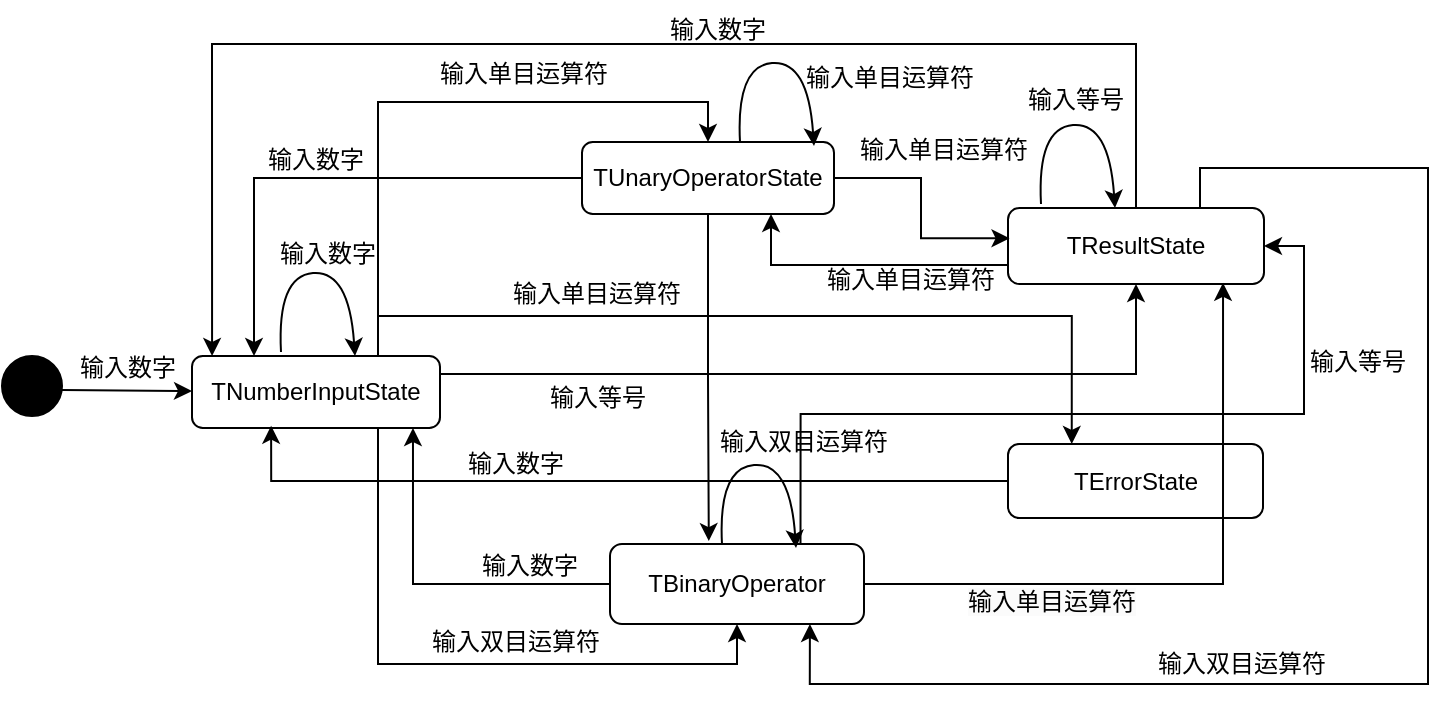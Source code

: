 <mxfile version="21.4.0" type="github">
  <diagram name="第 1 页" id="b3edpHO0o_XBkNvwWTvV">
    <mxGraphModel dx="989" dy="549" grid="0" gridSize="10" guides="1" tooltips="1" connect="1" arrows="1" fold="1" page="1" pageScale="1" pageWidth="827" pageHeight="1169" math="0" shadow="0">
      <root>
        <mxCell id="0" />
        <mxCell id="1" parent="0" />
        <mxCell id="Rt7cz5hr1q7wc7oKEFNd-61" value="" style="group" vertex="1" connectable="0" parent="1">
          <mxGeometry x="17" y="103" width="713" height="347" as="geometry" />
        </mxCell>
        <mxCell id="Rt7cz5hr1q7wc7oKEFNd-10" value="TErrorState" style="rounded=1;whiteSpace=wrap;html=1;movable=1;resizable=1;rotatable=1;deletable=1;editable=1;locked=0;connectable=1;" vertex="1" parent="Rt7cz5hr1q7wc7oKEFNd-61">
          <mxGeometry x="503" y="222" width="127.5" height="37" as="geometry" />
        </mxCell>
        <mxCell id="Rt7cz5hr1q7wc7oKEFNd-19" style="edgeStyle=orthogonalEdgeStyle;rounded=0;orthogonalLoop=1;jettySize=auto;html=1;exitX=0.75;exitY=0;exitDx=0;exitDy=0;entryX=0.25;entryY=0;entryDx=0;entryDy=0;movable=1;resizable=1;rotatable=1;deletable=1;editable=1;locked=0;connectable=1;" edge="1" parent="Rt7cz5hr1q7wc7oKEFNd-61" source="Rt7cz5hr1q7wc7oKEFNd-2" target="Rt7cz5hr1q7wc7oKEFNd-10">
          <mxGeometry relative="1" as="geometry" />
        </mxCell>
        <mxCell id="Rt7cz5hr1q7wc7oKEFNd-2" value="TNumberInputState" style="rounded=1;whiteSpace=wrap;html=1;movable=1;resizable=1;rotatable=1;deletable=1;editable=1;locked=0;connectable=1;" vertex="1" parent="Rt7cz5hr1q7wc7oKEFNd-61">
          <mxGeometry x="95" y="178" width="124" height="36" as="geometry" />
        </mxCell>
        <mxCell id="Rt7cz5hr1q7wc7oKEFNd-46" style="edgeStyle=orthogonalEdgeStyle;rounded=0;orthogonalLoop=1;jettySize=auto;html=1;exitX=0;exitY=0.5;exitDx=0;exitDy=0;entryX=0.319;entryY=0.968;entryDx=0;entryDy=0;entryPerimeter=0;movable=1;resizable=1;rotatable=1;deletable=1;editable=1;locked=0;connectable=1;" edge="1" parent="Rt7cz5hr1q7wc7oKEFNd-61" source="Rt7cz5hr1q7wc7oKEFNd-10" target="Rt7cz5hr1q7wc7oKEFNd-2">
          <mxGeometry relative="1" as="geometry" />
        </mxCell>
        <mxCell id="Rt7cz5hr1q7wc7oKEFNd-4" value="" style="ellipse;fillColor=strokeColor;html=1;movable=1;resizable=1;rotatable=1;deletable=1;editable=1;locked=0;connectable=1;" vertex="1" parent="Rt7cz5hr1q7wc7oKEFNd-61">
          <mxGeometry y="178" width="30" height="30" as="geometry" />
        </mxCell>
        <mxCell id="Rt7cz5hr1q7wc7oKEFNd-37" style="edgeStyle=orthogonalEdgeStyle;rounded=0;orthogonalLoop=1;jettySize=auto;html=1;exitX=0;exitY=0.5;exitDx=0;exitDy=0;entryX=0.25;entryY=0;entryDx=0;entryDy=0;movable=1;resizable=1;rotatable=1;deletable=1;editable=1;locked=0;connectable=1;" edge="1" parent="Rt7cz5hr1q7wc7oKEFNd-61" source="Rt7cz5hr1q7wc7oKEFNd-6" target="Rt7cz5hr1q7wc7oKEFNd-2">
          <mxGeometry relative="1" as="geometry" />
        </mxCell>
        <mxCell id="Rt7cz5hr1q7wc7oKEFNd-6" value="TUnaryOperatorState" style="rounded=1;whiteSpace=wrap;html=1;movable=1;resizable=1;rotatable=1;deletable=1;editable=1;locked=0;connectable=1;" vertex="1" parent="Rt7cz5hr1q7wc7oKEFNd-61">
          <mxGeometry x="290" y="71" width="126" height="36" as="geometry" />
        </mxCell>
        <mxCell id="Rt7cz5hr1q7wc7oKEFNd-16" style="edgeStyle=orthogonalEdgeStyle;rounded=0;orthogonalLoop=1;jettySize=auto;html=1;exitX=0.75;exitY=0;exitDx=0;exitDy=0;entryX=0.5;entryY=0;entryDx=0;entryDy=0;movable=1;resizable=1;rotatable=1;deletable=1;editable=1;locked=0;connectable=1;" edge="1" parent="Rt7cz5hr1q7wc7oKEFNd-61" source="Rt7cz5hr1q7wc7oKEFNd-2" target="Rt7cz5hr1q7wc7oKEFNd-6">
          <mxGeometry relative="1" as="geometry" />
        </mxCell>
        <mxCell id="Rt7cz5hr1q7wc7oKEFNd-35" style="edgeStyle=orthogonalEdgeStyle;rounded=0;orthogonalLoop=1;jettySize=auto;html=1;exitX=0;exitY=0.5;exitDx=0;exitDy=0;entryX=0.891;entryY=1;entryDx=0;entryDy=0;entryPerimeter=0;movable=1;resizable=1;rotatable=1;deletable=1;editable=1;locked=0;connectable=1;" edge="1" parent="Rt7cz5hr1q7wc7oKEFNd-61" source="Rt7cz5hr1q7wc7oKEFNd-7" target="Rt7cz5hr1q7wc7oKEFNd-2">
          <mxGeometry relative="1" as="geometry" />
        </mxCell>
        <mxCell id="Rt7cz5hr1q7wc7oKEFNd-7" value="TBinaryOperator" style="rounded=1;whiteSpace=wrap;html=1;movable=1;resizable=1;rotatable=1;deletable=1;editable=1;locked=0;connectable=1;" vertex="1" parent="Rt7cz5hr1q7wc7oKEFNd-61">
          <mxGeometry x="304" y="272" width="127" height="40" as="geometry" />
        </mxCell>
        <mxCell id="Rt7cz5hr1q7wc7oKEFNd-20" style="edgeStyle=orthogonalEdgeStyle;rounded=0;orthogonalLoop=1;jettySize=auto;html=1;exitX=0.75;exitY=1;exitDx=0;exitDy=0;entryX=0.5;entryY=1;entryDx=0;entryDy=0;movable=1;resizable=1;rotatable=1;deletable=1;editable=1;locked=0;connectable=1;" edge="1" parent="Rt7cz5hr1q7wc7oKEFNd-61" source="Rt7cz5hr1q7wc7oKEFNd-2" target="Rt7cz5hr1q7wc7oKEFNd-7">
          <mxGeometry relative="1" as="geometry" />
        </mxCell>
        <mxCell id="Rt7cz5hr1q7wc7oKEFNd-28" style="edgeStyle=orthogonalEdgeStyle;rounded=0;orthogonalLoop=1;jettySize=auto;html=1;exitX=0.5;exitY=1;exitDx=0;exitDy=0;entryX=0.389;entryY=-0.036;entryDx=0;entryDy=0;entryPerimeter=0;movable=1;resizable=1;rotatable=1;deletable=1;editable=1;locked=0;connectable=1;" edge="1" parent="Rt7cz5hr1q7wc7oKEFNd-61" source="Rt7cz5hr1q7wc7oKEFNd-6" target="Rt7cz5hr1q7wc7oKEFNd-7">
          <mxGeometry relative="1" as="geometry" />
        </mxCell>
        <mxCell id="Rt7cz5hr1q7wc7oKEFNd-39" style="edgeStyle=orthogonalEdgeStyle;rounded=0;orthogonalLoop=1;jettySize=auto;html=1;exitX=0.5;exitY=0;exitDx=0;exitDy=0;entryX=0.081;entryY=0;entryDx=0;entryDy=0;entryPerimeter=0;movable=1;resizable=1;rotatable=1;deletable=1;editable=1;locked=0;connectable=1;" edge="1" parent="Rt7cz5hr1q7wc7oKEFNd-61" source="Rt7cz5hr1q7wc7oKEFNd-9" target="Rt7cz5hr1q7wc7oKEFNd-2">
          <mxGeometry relative="1" as="geometry">
            <mxPoint x="105" y="-61" as="targetPoint" />
            <Array as="points">
              <mxPoint x="567" y="22" />
              <mxPoint x="105" y="22" />
            </Array>
          </mxGeometry>
        </mxCell>
        <mxCell id="Rt7cz5hr1q7wc7oKEFNd-41" style="edgeStyle=orthogonalEdgeStyle;rounded=0;orthogonalLoop=1;jettySize=auto;html=1;exitX=0;exitY=0.75;exitDx=0;exitDy=0;entryX=0.75;entryY=1;entryDx=0;entryDy=0;movable=1;resizable=1;rotatable=1;deletable=1;editable=1;locked=0;connectable=1;" edge="1" parent="Rt7cz5hr1q7wc7oKEFNd-61" source="Rt7cz5hr1q7wc7oKEFNd-9" target="Rt7cz5hr1q7wc7oKEFNd-6">
          <mxGeometry relative="1" as="geometry" />
        </mxCell>
        <mxCell id="Rt7cz5hr1q7wc7oKEFNd-44" style="edgeStyle=orthogonalEdgeStyle;rounded=0;orthogonalLoop=1;jettySize=auto;html=1;exitX=0.75;exitY=0;exitDx=0;exitDy=0;entryX=0.787;entryY=1;entryDx=0;entryDy=0;entryPerimeter=0;movable=1;resizable=1;rotatable=1;deletable=1;editable=1;locked=0;connectable=1;" edge="1" parent="Rt7cz5hr1q7wc7oKEFNd-61" source="Rt7cz5hr1q7wc7oKEFNd-9" target="Rt7cz5hr1q7wc7oKEFNd-7">
          <mxGeometry relative="1" as="geometry">
            <mxPoint x="728" y="355" as="targetPoint" />
            <Array as="points">
              <mxPoint x="599" y="84" />
              <mxPoint x="713" y="84" />
              <mxPoint x="713" y="342" />
              <mxPoint x="404" y="342" />
            </Array>
          </mxGeometry>
        </mxCell>
        <mxCell id="Rt7cz5hr1q7wc7oKEFNd-9" value="TResultState" style="rounded=1;whiteSpace=wrap;html=1;movable=1;resizable=1;rotatable=1;deletable=1;editable=1;locked=0;connectable=1;" vertex="1" parent="Rt7cz5hr1q7wc7oKEFNd-61">
          <mxGeometry x="503" y="104" width="128" height="38" as="geometry" />
        </mxCell>
        <mxCell id="Rt7cz5hr1q7wc7oKEFNd-18" style="edgeStyle=orthogonalEdgeStyle;rounded=0;orthogonalLoop=1;jettySize=auto;html=1;exitX=1;exitY=0.25;exitDx=0;exitDy=0;movable=1;resizable=1;rotatable=1;deletable=1;editable=1;locked=0;connectable=1;" edge="1" parent="Rt7cz5hr1q7wc7oKEFNd-61" source="Rt7cz5hr1q7wc7oKEFNd-2" target="Rt7cz5hr1q7wc7oKEFNd-9">
          <mxGeometry relative="1" as="geometry" />
        </mxCell>
        <mxCell id="Rt7cz5hr1q7wc7oKEFNd-26" style="edgeStyle=orthogonalEdgeStyle;rounded=0;orthogonalLoop=1;jettySize=auto;html=1;exitX=1;exitY=0.5;exitDx=0;exitDy=0;entryX=0.006;entryY=0.398;entryDx=0;entryDy=0;entryPerimeter=0;movable=1;resizable=1;rotatable=1;deletable=1;editable=1;locked=0;connectable=1;" edge="1" parent="Rt7cz5hr1q7wc7oKEFNd-61" source="Rt7cz5hr1q7wc7oKEFNd-6" target="Rt7cz5hr1q7wc7oKEFNd-9">
          <mxGeometry relative="1" as="geometry" />
        </mxCell>
        <mxCell id="Rt7cz5hr1q7wc7oKEFNd-31" style="edgeStyle=orthogonalEdgeStyle;rounded=0;orthogonalLoop=1;jettySize=auto;html=1;exitX=1;exitY=0.5;exitDx=0;exitDy=0;entryX=0.84;entryY=0.985;entryDx=0;entryDy=0;entryPerimeter=0;movable=1;resizable=1;rotatable=1;deletable=1;editable=1;locked=0;connectable=1;" edge="1" parent="Rt7cz5hr1q7wc7oKEFNd-61" source="Rt7cz5hr1q7wc7oKEFNd-7" target="Rt7cz5hr1q7wc7oKEFNd-9">
          <mxGeometry relative="1" as="geometry" />
        </mxCell>
        <mxCell id="Rt7cz5hr1q7wc7oKEFNd-33" style="edgeStyle=orthogonalEdgeStyle;rounded=0;orthogonalLoop=1;jettySize=auto;html=1;exitX=0.75;exitY=0;exitDx=0;exitDy=0;entryX=1;entryY=0.5;entryDx=0;entryDy=0;movable=1;resizable=1;rotatable=1;deletable=1;editable=1;locked=0;connectable=1;" edge="1" parent="Rt7cz5hr1q7wc7oKEFNd-61" source="Rt7cz5hr1q7wc7oKEFNd-7" target="Rt7cz5hr1q7wc7oKEFNd-9">
          <mxGeometry relative="1" as="geometry" />
        </mxCell>
        <mxCell id="Rt7cz5hr1q7wc7oKEFNd-11" value="" style="endArrow=classic;html=1;rounded=0;movable=1;resizable=1;rotatable=1;deletable=1;editable=1;locked=0;connectable=1;" edge="1" parent="Rt7cz5hr1q7wc7oKEFNd-61" target="Rt7cz5hr1q7wc7oKEFNd-2">
          <mxGeometry width="50" height="50" relative="1" as="geometry">
            <mxPoint x="30" y="195" as="sourcePoint" />
            <mxPoint x="80" y="145" as="targetPoint" />
          </mxGeometry>
        </mxCell>
        <mxCell id="Rt7cz5hr1q7wc7oKEFNd-21" value="输入数字" style="text;html=1;strokeColor=none;fillColor=none;align=center;verticalAlign=middle;whiteSpace=wrap;rounded=0;movable=1;resizable=1;rotatable=1;deletable=1;editable=1;locked=0;connectable=1;" vertex="1" parent="Rt7cz5hr1q7wc7oKEFNd-61">
          <mxGeometry x="33" y="169" width="60" height="30" as="geometry" />
        </mxCell>
        <mxCell id="Rt7cz5hr1q7wc7oKEFNd-22" value="输入单目运算符" style="text;html=1;strokeColor=none;fillColor=none;align=center;verticalAlign=middle;whiteSpace=wrap;rounded=0;movable=1;resizable=1;rotatable=1;deletable=1;editable=1;locked=0;connectable=1;" vertex="1" parent="Rt7cz5hr1q7wc7oKEFNd-61">
          <mxGeometry x="214" y="22" width="94" height="30" as="geometry" />
        </mxCell>
        <mxCell id="Rt7cz5hr1q7wc7oKEFNd-23" value="输入单目运算符" style="text;html=1;strokeColor=none;fillColor=none;align=center;verticalAlign=middle;whiteSpace=wrap;rounded=0;movable=1;resizable=1;rotatable=1;deletable=1;editable=1;locked=0;connectable=1;" vertex="1" parent="Rt7cz5hr1q7wc7oKEFNd-61">
          <mxGeometry x="250" y="132" width="95" height="30" as="geometry" />
        </mxCell>
        <mxCell id="Rt7cz5hr1q7wc7oKEFNd-24" value="输入等号" style="text;html=1;strokeColor=none;fillColor=none;align=center;verticalAlign=middle;whiteSpace=wrap;rounded=0;movable=1;resizable=1;rotatable=1;deletable=1;editable=1;locked=0;connectable=1;" vertex="1" parent="Rt7cz5hr1q7wc7oKEFNd-61">
          <mxGeometry x="267.5" y="184" width="60" height="30" as="geometry" />
        </mxCell>
        <mxCell id="Rt7cz5hr1q7wc7oKEFNd-25" value="输入双目运算符" style="text;html=1;strokeColor=none;fillColor=none;align=center;verticalAlign=middle;whiteSpace=wrap;rounded=0;movable=1;resizable=1;rotatable=1;deletable=1;editable=1;locked=0;connectable=1;" vertex="1" parent="Rt7cz5hr1q7wc7oKEFNd-61">
          <mxGeometry x="206" y="306" width="102" height="30" as="geometry" />
        </mxCell>
        <mxCell id="Rt7cz5hr1q7wc7oKEFNd-27" value="输入单目运算符" style="text;html=1;strokeColor=none;fillColor=none;align=center;verticalAlign=middle;whiteSpace=wrap;rounded=0;movable=1;resizable=1;rotatable=1;deletable=1;editable=1;locked=0;connectable=1;" vertex="1" parent="Rt7cz5hr1q7wc7oKEFNd-61">
          <mxGeometry x="424" y="60" width="94" height="30" as="geometry" />
        </mxCell>
        <mxCell id="Rt7cz5hr1q7wc7oKEFNd-29" value="输入双目运算符" style="text;html=1;strokeColor=none;fillColor=none;align=center;verticalAlign=middle;whiteSpace=wrap;rounded=0;movable=1;resizable=1;rotatable=1;deletable=1;editable=1;locked=0;connectable=1;" vertex="1" parent="Rt7cz5hr1q7wc7oKEFNd-61">
          <mxGeometry x="355" y="210" width="92" height="21" as="geometry" />
        </mxCell>
        <mxCell id="Rt7cz5hr1q7wc7oKEFNd-32" value="&lt;span style=&quot;color: rgb(0, 0, 0); font-family: Helvetica; font-size: 12px; font-style: normal; font-variant-ligatures: normal; font-variant-caps: normal; font-weight: 400; letter-spacing: normal; orphans: 2; text-align: center; text-indent: 0px; text-transform: none; widows: 2; word-spacing: 0px; -webkit-text-stroke-width: 0px; background-color: rgb(251, 251, 251); text-decoration-thickness: initial; text-decoration-style: initial; text-decoration-color: initial; float: none; display: inline !important;&quot;&gt;输入单目运算符&lt;/span&gt;" style="text;whiteSpace=wrap;html=1;movable=1;resizable=1;rotatable=1;deletable=1;editable=1;locked=0;connectable=1;" vertex="1" parent="Rt7cz5hr1q7wc7oKEFNd-61">
          <mxGeometry x="481.001" y="286.999" width="112" height="36" as="geometry" />
        </mxCell>
        <mxCell id="Rt7cz5hr1q7wc7oKEFNd-34" value="输入等号" style="text;html=1;strokeColor=none;fillColor=none;align=center;verticalAlign=middle;whiteSpace=wrap;rounded=0;movable=1;resizable=1;rotatable=1;deletable=1;editable=1;locked=0;connectable=1;" vertex="1" parent="Rt7cz5hr1q7wc7oKEFNd-61">
          <mxGeometry x="648" y="166" width="60" height="30" as="geometry" />
        </mxCell>
        <mxCell id="Rt7cz5hr1q7wc7oKEFNd-36" value="输入数字" style="text;html=1;strokeColor=none;fillColor=none;align=center;verticalAlign=middle;whiteSpace=wrap;rounded=0;movable=1;resizable=1;rotatable=1;deletable=1;editable=1;locked=0;connectable=1;" vertex="1" parent="Rt7cz5hr1q7wc7oKEFNd-61">
          <mxGeometry x="234" y="268" width="60" height="30" as="geometry" />
        </mxCell>
        <mxCell id="Rt7cz5hr1q7wc7oKEFNd-38" value="输入数字" style="text;html=1;strokeColor=none;fillColor=none;align=center;verticalAlign=middle;whiteSpace=wrap;rounded=0;movable=1;resizable=1;rotatable=1;deletable=1;editable=1;locked=0;connectable=1;" vertex="1" parent="Rt7cz5hr1q7wc7oKEFNd-61">
          <mxGeometry x="127" y="65" width="60" height="30" as="geometry" />
        </mxCell>
        <mxCell id="Rt7cz5hr1q7wc7oKEFNd-40" value="输入数字" style="text;html=1;strokeColor=none;fillColor=none;align=center;verticalAlign=middle;whiteSpace=wrap;rounded=0;movable=1;resizable=1;rotatable=1;deletable=1;editable=1;locked=0;connectable=1;" vertex="1" parent="Rt7cz5hr1q7wc7oKEFNd-61">
          <mxGeometry x="327.5" width="60" height="30" as="geometry" />
        </mxCell>
        <mxCell id="Rt7cz5hr1q7wc7oKEFNd-42" value="输入单目运算符" style="text;html=1;strokeColor=none;fillColor=none;align=center;verticalAlign=middle;whiteSpace=wrap;rounded=0;movable=1;resizable=1;rotatable=1;deletable=1;editable=1;locked=0;connectable=1;" vertex="1" parent="Rt7cz5hr1q7wc7oKEFNd-61">
          <mxGeometry x="409" y="125" width="91" height="30" as="geometry" />
        </mxCell>
        <mxCell id="Rt7cz5hr1q7wc7oKEFNd-45" value="输入双目运算符" style="text;html=1;strokeColor=none;fillColor=none;align=center;verticalAlign=middle;whiteSpace=wrap;rounded=0;movable=1;resizable=1;rotatable=1;deletable=1;editable=1;locked=0;connectable=1;" vertex="1" parent="Rt7cz5hr1q7wc7oKEFNd-61">
          <mxGeometry x="576" y="317" width="88" height="30" as="geometry" />
        </mxCell>
        <mxCell id="Rt7cz5hr1q7wc7oKEFNd-47" value="输入数字" style="text;html=1;strokeColor=none;fillColor=none;align=center;verticalAlign=middle;whiteSpace=wrap;rounded=0;movable=1;resizable=1;rotatable=1;deletable=1;editable=1;locked=0;connectable=1;" vertex="1" parent="Rt7cz5hr1q7wc7oKEFNd-61">
          <mxGeometry x="227" y="217" width="60" height="30" as="geometry" />
        </mxCell>
        <mxCell id="Rt7cz5hr1q7wc7oKEFNd-48" value="" style="curved=1;endArrow=classic;html=1;rounded=0;movable=1;resizable=1;rotatable=1;deletable=1;editable=1;locked=0;connectable=1;" edge="1" parent="Rt7cz5hr1q7wc7oKEFNd-61">
          <mxGeometry width="50" height="50" relative="1" as="geometry">
            <mxPoint x="369" y="71" as="sourcePoint" />
            <mxPoint x="406" y="73" as="targetPoint" />
            <Array as="points">
              <mxPoint x="367" y="33" />
              <mxPoint x="403" y="30" />
            </Array>
          </mxGeometry>
        </mxCell>
        <mxCell id="Rt7cz5hr1q7wc7oKEFNd-50" value="输入单目运算符" style="text;html=1;strokeColor=none;fillColor=none;align=center;verticalAlign=middle;whiteSpace=wrap;rounded=0;movable=1;resizable=1;rotatable=1;deletable=1;editable=1;locked=0;connectable=1;" vertex="1" parent="Rt7cz5hr1q7wc7oKEFNd-61">
          <mxGeometry x="397" y="24" width="94" height="30" as="geometry" />
        </mxCell>
        <mxCell id="Rt7cz5hr1q7wc7oKEFNd-56" value="" style="curved=1;endArrow=classic;html=1;rounded=0;movable=1;resizable=1;rotatable=1;deletable=1;editable=1;locked=0;connectable=1;" edge="1" parent="Rt7cz5hr1q7wc7oKEFNd-61">
          <mxGeometry width="50" height="50" relative="1" as="geometry">
            <mxPoint x="139.5" y="176" as="sourcePoint" />
            <mxPoint x="176.5" y="178" as="targetPoint" />
            <Array as="points">
              <mxPoint x="137.5" y="138" />
              <mxPoint x="173.5" y="135" />
            </Array>
          </mxGeometry>
        </mxCell>
        <mxCell id="Rt7cz5hr1q7wc7oKEFNd-57" value="输入数字" style="text;html=1;strokeColor=none;fillColor=none;align=center;verticalAlign=middle;whiteSpace=wrap;rounded=0;movable=1;resizable=1;rotatable=1;deletable=1;editable=1;locked=0;connectable=1;" vertex="1" parent="Rt7cz5hr1q7wc7oKEFNd-61">
          <mxGeometry x="133" y="112" width="60" height="30" as="geometry" />
        </mxCell>
        <mxCell id="Rt7cz5hr1q7wc7oKEFNd-58" value="" style="curved=1;endArrow=classic;html=1;rounded=0;movable=1;resizable=1;rotatable=1;deletable=1;editable=1;locked=0;connectable=1;" edge="1" parent="Rt7cz5hr1q7wc7oKEFNd-61">
          <mxGeometry width="50" height="50" relative="1" as="geometry">
            <mxPoint x="360" y="272" as="sourcePoint" />
            <mxPoint x="397" y="274" as="targetPoint" />
            <Array as="points">
              <mxPoint x="358" y="234" />
              <mxPoint x="394" y="231" />
            </Array>
          </mxGeometry>
        </mxCell>
        <mxCell id="Rt7cz5hr1q7wc7oKEFNd-59" value="" style="curved=1;endArrow=classic;html=1;rounded=0;movable=1;resizable=1;rotatable=1;deletable=1;editable=1;locked=0;connectable=1;" edge="1" parent="Rt7cz5hr1q7wc7oKEFNd-61">
          <mxGeometry width="50" height="50" relative="1" as="geometry">
            <mxPoint x="519.5" y="102" as="sourcePoint" />
            <mxPoint x="556.5" y="104" as="targetPoint" />
            <Array as="points">
              <mxPoint x="517.5" y="64" />
              <mxPoint x="553.5" y="61" />
            </Array>
          </mxGeometry>
        </mxCell>
        <mxCell id="Rt7cz5hr1q7wc7oKEFNd-60" value="输入等号" style="text;html=1;strokeColor=none;fillColor=none;align=center;verticalAlign=middle;whiteSpace=wrap;rounded=0;movable=1;resizable=1;rotatable=1;deletable=1;editable=1;locked=0;connectable=1;" vertex="1" parent="Rt7cz5hr1q7wc7oKEFNd-61">
          <mxGeometry x="507" y="35" width="60" height="30" as="geometry" />
        </mxCell>
      </root>
    </mxGraphModel>
  </diagram>
</mxfile>
